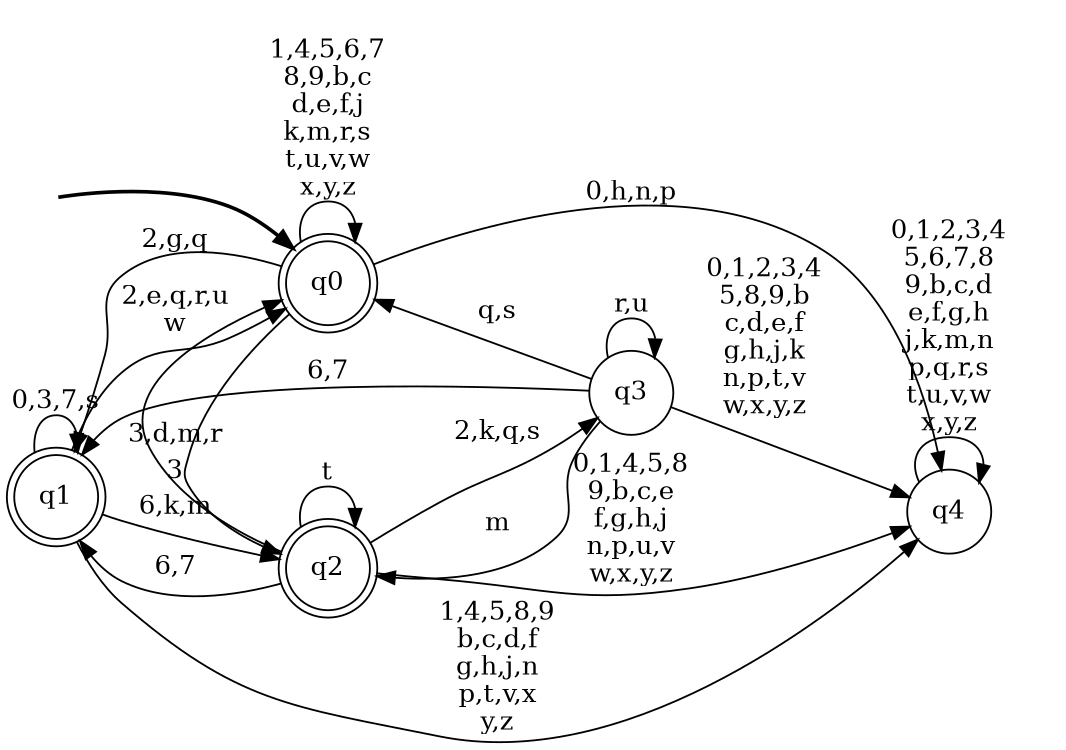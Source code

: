 digraph BlueStar {
__start0 [style = invis, shape = none, label = "", width = 0, height = 0];

rankdir=LR;
size="8,5";

s0 [style="rounded,filled", color="black", fillcolor="white" shape="doublecircle", label="q0"];
s1 [style="rounded,filled", color="black", fillcolor="white" shape="doublecircle", label="q1"];
s2 [style="rounded,filled", color="black", fillcolor="white" shape="doublecircle", label="q2"];
s3 [style="filled", color="black", fillcolor="white" shape="circle", label="q3"];
s4 [style="filled", color="black", fillcolor="white" shape="circle", label="q4"];
subgraph cluster_main { 
	graph [pad=".75", ranksep="0.15", nodesep="0.15"];
	 style=invis; 
	__start0 -> s0 [penwidth=2];
}
s0 -> s0 [label="1,4,5,6,7\n8,9,b,c\nd,e,f,j\nk,m,r,s\nt,u,v,w\nx,y,z"];
s0 -> s1 [label="2,g,q"];
s0 -> s2 [label="3"];
s0 -> s4 [label="0,h,n,p"];
s1 -> s0 [label="2,e,q,r,u\nw"];
s1 -> s1 [label="0,3,7,s"];
s1 -> s2 [label="6,k,m"];
s1 -> s4 [label="1,4,5,8,9\nb,c,d,f\ng,h,j,n\np,t,v,x\ny,z"];
s2 -> s0 [label="3,d,m,r"];
s2 -> s1 [label="6,7"];
s2 -> s2 [label="t"];
s2 -> s3 [label="2,k,q,s"];
s2 -> s4 [label="0,1,4,5,8\n9,b,c,e\nf,g,h,j\nn,p,u,v\nw,x,y,z"];
s3 -> s0 [label="q,s"];
s3 -> s1 [label="6,7"];
s3 -> s2 [label="m"];
s3 -> s3 [label="r,u"];
s3 -> s4 [label="0,1,2,3,4\n5,8,9,b\nc,d,e,f\ng,h,j,k\nn,p,t,v\nw,x,y,z"];
s4 -> s4 [label="0,1,2,3,4\n5,6,7,8\n9,b,c,d\ne,f,g,h\nj,k,m,n\np,q,r,s\nt,u,v,w\nx,y,z"];

}